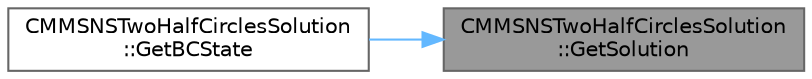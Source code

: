 digraph "CMMSNSTwoHalfCirclesSolution::GetSolution"
{
 // LATEX_PDF_SIZE
  bgcolor="transparent";
  edge [fontname=Helvetica,fontsize=10,labelfontname=Helvetica,labelfontsize=10];
  node [fontname=Helvetica,fontsize=10,shape=box,height=0.2,width=0.4];
  rankdir="RL";
  Node1 [id="Node000001",label="CMMSNSTwoHalfCirclesSolution\l::GetSolution",height=0.2,width=0.4,color="gray40", fillcolor="grey60", style="filled", fontcolor="black",tooltip="Get the exact solution at the current position and time."];
  Node1 -> Node2 [id="edge1_Node000001_Node000002",dir="back",color="steelblue1",style="solid",tooltip=" "];
  Node2 [id="Node000002",label="CMMSNSTwoHalfCirclesSolution\l::GetBCState",height=0.2,width=0.4,color="grey40", fillcolor="white", style="filled",URL="$classCMMSNSTwoHalfCirclesSolution.html#a73fc26e761cb2a6b842b12fea9d71c84",tooltip="Get the boundary conditions state for an exact solution."];
}
